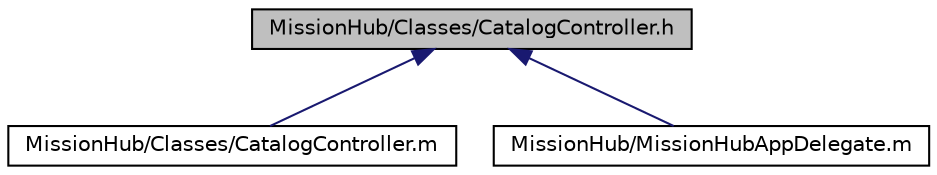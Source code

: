 digraph G
{
  edge [fontname="Helvetica",fontsize="10",labelfontname="Helvetica",labelfontsize="10"];
  node [fontname="Helvetica",fontsize="10",shape=record];
  Node1 [label="MissionHub/Classes/CatalogController.h",height=0.2,width=0.4,color="black", fillcolor="grey75", style="filled" fontcolor="black"];
  Node1 -> Node2 [dir="back",color="midnightblue",fontsize="10",style="solid",fontname="Helvetica"];
  Node2 [label="MissionHub/Classes/CatalogController.m",height=0.2,width=0.4,color="black", fillcolor="white", style="filled",URL="$_catalog_controller_8m.html"];
  Node1 -> Node3 [dir="back",color="midnightblue",fontsize="10",style="solid",fontname="Helvetica"];
  Node3 [label="MissionHub/MissionHubAppDelegate.m",height=0.2,width=0.4,color="black", fillcolor="white", style="filled",URL="$_mission_hub_app_delegate_8m.html"];
}
